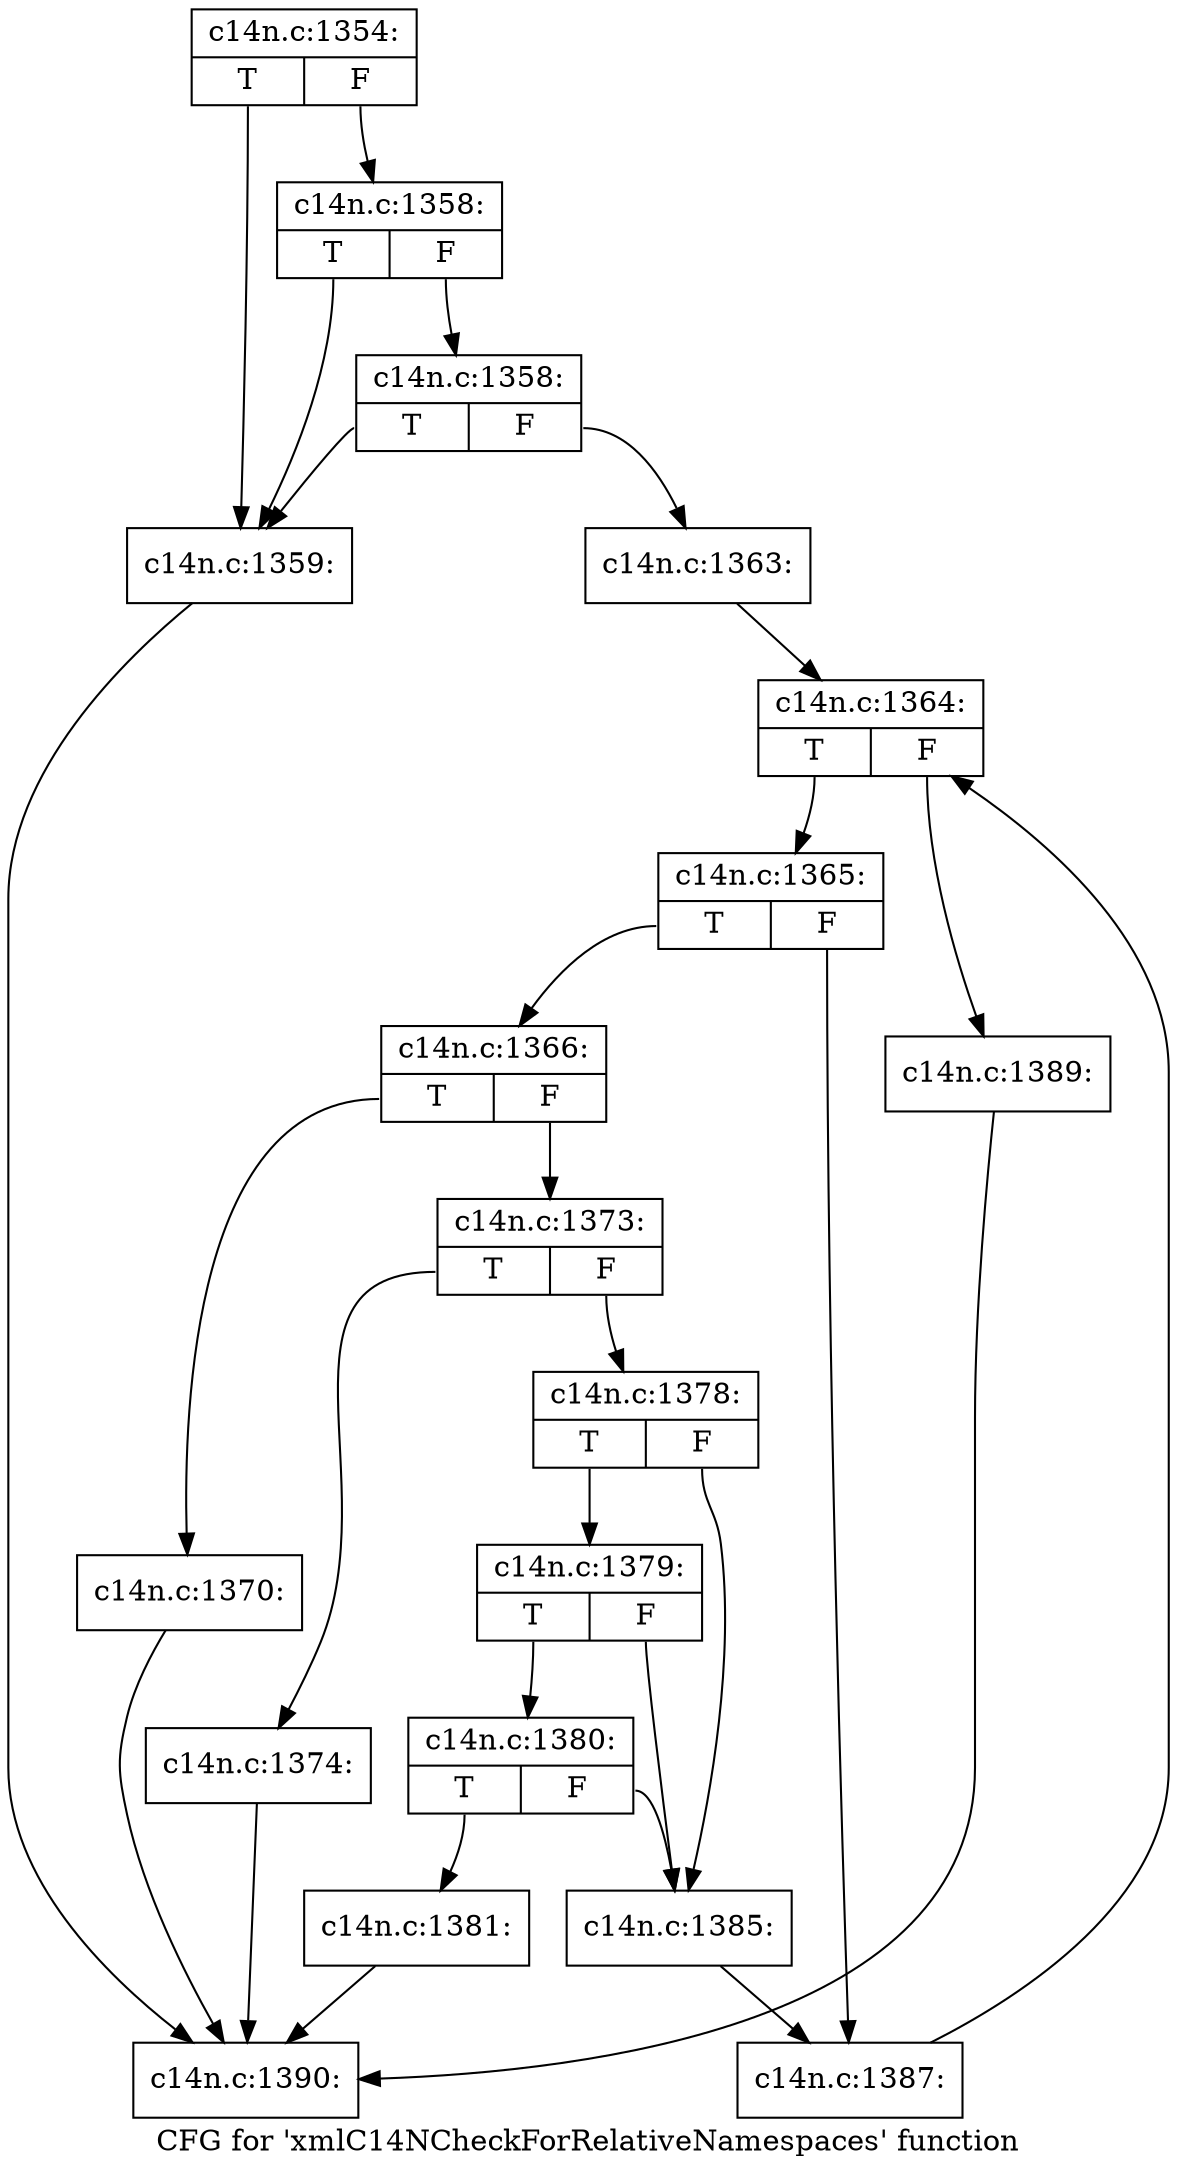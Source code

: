 digraph "CFG for 'xmlC14NCheckForRelativeNamespaces' function" {
	label="CFG for 'xmlC14NCheckForRelativeNamespaces' function";

	Node0x4ad0f80 [shape=record,label="{c14n.c:1354:|{<s0>T|<s1>F}}"];
	Node0x4ad0f80:s0 -> Node0x4ad0dd0;
	Node0x4ad0f80:s1 -> Node0x4ad0ef0;
	Node0x4ad0ef0 [shape=record,label="{c14n.c:1358:|{<s0>T|<s1>F}}"];
	Node0x4ad0ef0:s0 -> Node0x4ad0dd0;
	Node0x4ad0ef0:s1 -> Node0x4ad0e70;
	Node0x4ad0e70 [shape=record,label="{c14n.c:1358:|{<s0>T|<s1>F}}"];
	Node0x4ad0e70:s0 -> Node0x4ad0dd0;
	Node0x4ad0e70:s1 -> Node0x4ad0e20;
	Node0x4ad0dd0 [shape=record,label="{c14n.c:1359:}"];
	Node0x4ad0dd0 -> Node0x4ad12b0;
	Node0x4ad0e20 [shape=record,label="{c14n.c:1363:}"];
	Node0x4ad0e20 -> Node0x4ad2960;
	Node0x4ad2960 [shape=record,label="{c14n.c:1364:|{<s0>T|<s1>F}}"];
	Node0x4ad2960:s0 -> Node0x4ad2d50;
	Node0x4ad2960:s1 -> Node0x4ad2b80;
	Node0x4ad2d50 [shape=record,label="{c14n.c:1365:|{<s0>T|<s1>F}}"];
	Node0x4ad2d50:s0 -> Node0x4ad2f10;
	Node0x4ad2d50:s1 -> Node0x4ad2f60;
	Node0x4ad2f10 [shape=record,label="{c14n.c:1366:|{<s0>T|<s1>F}}"];
	Node0x4ad2f10:s0 -> Node0x4ad4b40;
	Node0x4ad2f10:s1 -> Node0x4ad4e70;
	Node0x4ad4b40 [shape=record,label="{c14n.c:1370:}"];
	Node0x4ad4b40 -> Node0x4ad12b0;
	Node0x4ad4e70 [shape=record,label="{c14n.c:1373:|{<s0>T|<s1>F}}"];
	Node0x4ad4e70:s0 -> Node0x4ad4d00;
	Node0x4ad4e70:s1 -> Node0x4ad4830;
	Node0x4ad4d00 [shape=record,label="{c14n.c:1374:}"];
	Node0x4ad4d00 -> Node0x4ad12b0;
	Node0x4ad4830 [shape=record,label="{c14n.c:1378:|{<s0>T|<s1>F}}"];
	Node0x4ad4830:s0 -> Node0x4ad6980;
	Node0x4ad4830:s1 -> Node0x4ad6490;
	Node0x4ad6980 [shape=record,label="{c14n.c:1379:|{<s0>T|<s1>F}}"];
	Node0x4ad6980:s0 -> Node0x4ad6930;
	Node0x4ad6980:s1 -> Node0x4ad6490;
	Node0x4ad6930 [shape=record,label="{c14n.c:1380:|{<s0>T|<s1>F}}"];
	Node0x4ad6930:s0 -> Node0x4ad6160;
	Node0x4ad6930:s1 -> Node0x4ad6490;
	Node0x4ad6160 [shape=record,label="{c14n.c:1381:}"];
	Node0x4ad6160 -> Node0x4ad12b0;
	Node0x4ad6490 [shape=record,label="{c14n.c:1385:}"];
	Node0x4ad6490 -> Node0x4ad2f60;
	Node0x4ad2f60 [shape=record,label="{c14n.c:1387:}"];
	Node0x4ad2f60 -> Node0x4ad2960;
	Node0x4ad2b80 [shape=record,label="{c14n.c:1389:}"];
	Node0x4ad2b80 -> Node0x4ad12b0;
	Node0x4ad12b0 [shape=record,label="{c14n.c:1390:}"];
}
